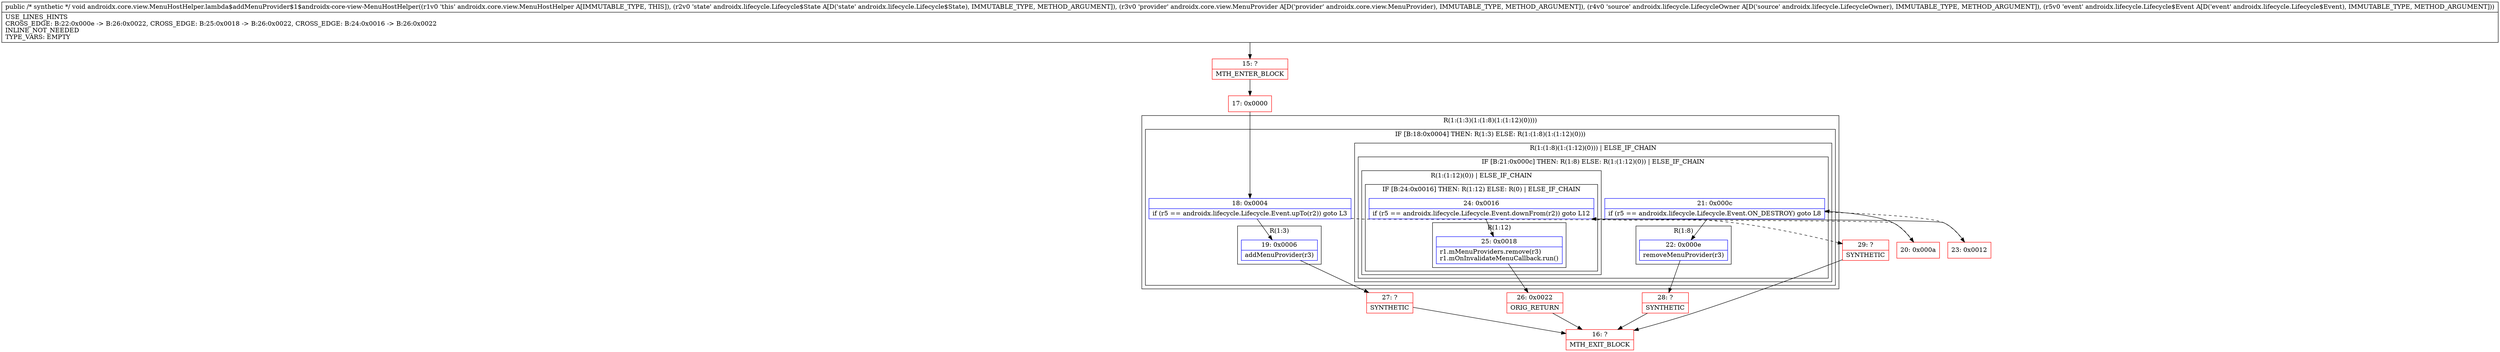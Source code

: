 digraph "CFG forandroidx.core.view.MenuHostHelper.lambda$addMenuProvider$1$androidx\-core\-view\-MenuHostHelper(Landroidx\/lifecycle\/Lifecycle$State;Landroidx\/core\/view\/MenuProvider;Landroidx\/lifecycle\/LifecycleOwner;Landroidx\/lifecycle\/Lifecycle$Event;)V" {
subgraph cluster_Region_746731009 {
label = "R(1:(1:3)(1:(1:8)(1:(1:12)(0))))";
node [shape=record,color=blue];
subgraph cluster_IfRegion_1755857497 {
label = "IF [B:18:0x0004] THEN: R(1:3) ELSE: R(1:(1:8)(1:(1:12)(0)))";
node [shape=record,color=blue];
Node_18 [shape=record,label="{18\:\ 0x0004|if (r5 == androidx.lifecycle.Lifecycle.Event.upTo(r2)) goto L3\l}"];
subgraph cluster_Region_2039239923 {
label = "R(1:3)";
node [shape=record,color=blue];
Node_19 [shape=record,label="{19\:\ 0x0006|addMenuProvider(r3)\l}"];
}
subgraph cluster_Region_498153516 {
label = "R(1:(1:8)(1:(1:12)(0))) | ELSE_IF_CHAIN\l";
node [shape=record,color=blue];
subgraph cluster_IfRegion_549332901 {
label = "IF [B:21:0x000c] THEN: R(1:8) ELSE: R(1:(1:12)(0)) | ELSE_IF_CHAIN\l";
node [shape=record,color=blue];
Node_21 [shape=record,label="{21\:\ 0x000c|if (r5 == androidx.lifecycle.Lifecycle.Event.ON_DESTROY) goto L8\l}"];
subgraph cluster_Region_170787681 {
label = "R(1:8)";
node [shape=record,color=blue];
Node_22 [shape=record,label="{22\:\ 0x000e|removeMenuProvider(r3)\l}"];
}
subgraph cluster_Region_295630107 {
label = "R(1:(1:12)(0)) | ELSE_IF_CHAIN\l";
node [shape=record,color=blue];
subgraph cluster_IfRegion_100327260 {
label = "IF [B:24:0x0016] THEN: R(1:12) ELSE: R(0) | ELSE_IF_CHAIN\l";
node [shape=record,color=blue];
Node_24 [shape=record,label="{24\:\ 0x0016|if (r5 == androidx.lifecycle.Lifecycle.Event.downFrom(r2)) goto L12\l}"];
subgraph cluster_Region_1411928905 {
label = "R(1:12)";
node [shape=record,color=blue];
Node_25 [shape=record,label="{25\:\ 0x0018|r1.mMenuProviders.remove(r3)\lr1.mOnInvalidateMenuCallback.run()\l}"];
}
subgraph cluster_Region_786917286 {
label = "R(0)";
node [shape=record,color=blue];
}
}
}
}
}
}
}
Node_15 [shape=record,color=red,label="{15\:\ ?|MTH_ENTER_BLOCK\l}"];
Node_17 [shape=record,color=red,label="{17\:\ 0x0000}"];
Node_27 [shape=record,color=red,label="{27\:\ ?|SYNTHETIC\l}"];
Node_16 [shape=record,color=red,label="{16\:\ ?|MTH_EXIT_BLOCK\l}"];
Node_20 [shape=record,color=red,label="{20\:\ 0x000a}"];
Node_28 [shape=record,color=red,label="{28\:\ ?|SYNTHETIC\l}"];
Node_23 [shape=record,color=red,label="{23\:\ 0x0012}"];
Node_26 [shape=record,color=red,label="{26\:\ 0x0022|ORIG_RETURN\l}"];
Node_29 [shape=record,color=red,label="{29\:\ ?|SYNTHETIC\l}"];
MethodNode[shape=record,label="{public \/* synthetic *\/ void androidx.core.view.MenuHostHelper.lambda$addMenuProvider$1$androidx\-core\-view\-MenuHostHelper((r1v0 'this' androidx.core.view.MenuHostHelper A[IMMUTABLE_TYPE, THIS]), (r2v0 'state' androidx.lifecycle.Lifecycle$State A[D('state' androidx.lifecycle.Lifecycle$State), IMMUTABLE_TYPE, METHOD_ARGUMENT]), (r3v0 'provider' androidx.core.view.MenuProvider A[D('provider' androidx.core.view.MenuProvider), IMMUTABLE_TYPE, METHOD_ARGUMENT]), (r4v0 'source' androidx.lifecycle.LifecycleOwner A[D('source' androidx.lifecycle.LifecycleOwner), IMMUTABLE_TYPE, METHOD_ARGUMENT]), (r5v0 'event' androidx.lifecycle.Lifecycle$Event A[D('event' androidx.lifecycle.Lifecycle$Event), IMMUTABLE_TYPE, METHOD_ARGUMENT]))  | USE_LINES_HINTS\lCROSS_EDGE: B:22:0x000e \-\> B:26:0x0022, CROSS_EDGE: B:25:0x0018 \-\> B:26:0x0022, CROSS_EDGE: B:24:0x0016 \-\> B:26:0x0022\lINLINE_NOT_NEEDED\lTYPE_VARS: EMPTY\l}"];
MethodNode -> Node_15;Node_18 -> Node_19;
Node_18 -> Node_20[style=dashed];
Node_19 -> Node_27;
Node_21 -> Node_22;
Node_21 -> Node_23[style=dashed];
Node_22 -> Node_28;
Node_24 -> Node_25;
Node_24 -> Node_29[style=dashed];
Node_25 -> Node_26;
Node_15 -> Node_17;
Node_17 -> Node_18;
Node_27 -> Node_16;
Node_20 -> Node_21;
Node_28 -> Node_16;
Node_23 -> Node_24;
Node_26 -> Node_16;
Node_29 -> Node_16;
}

